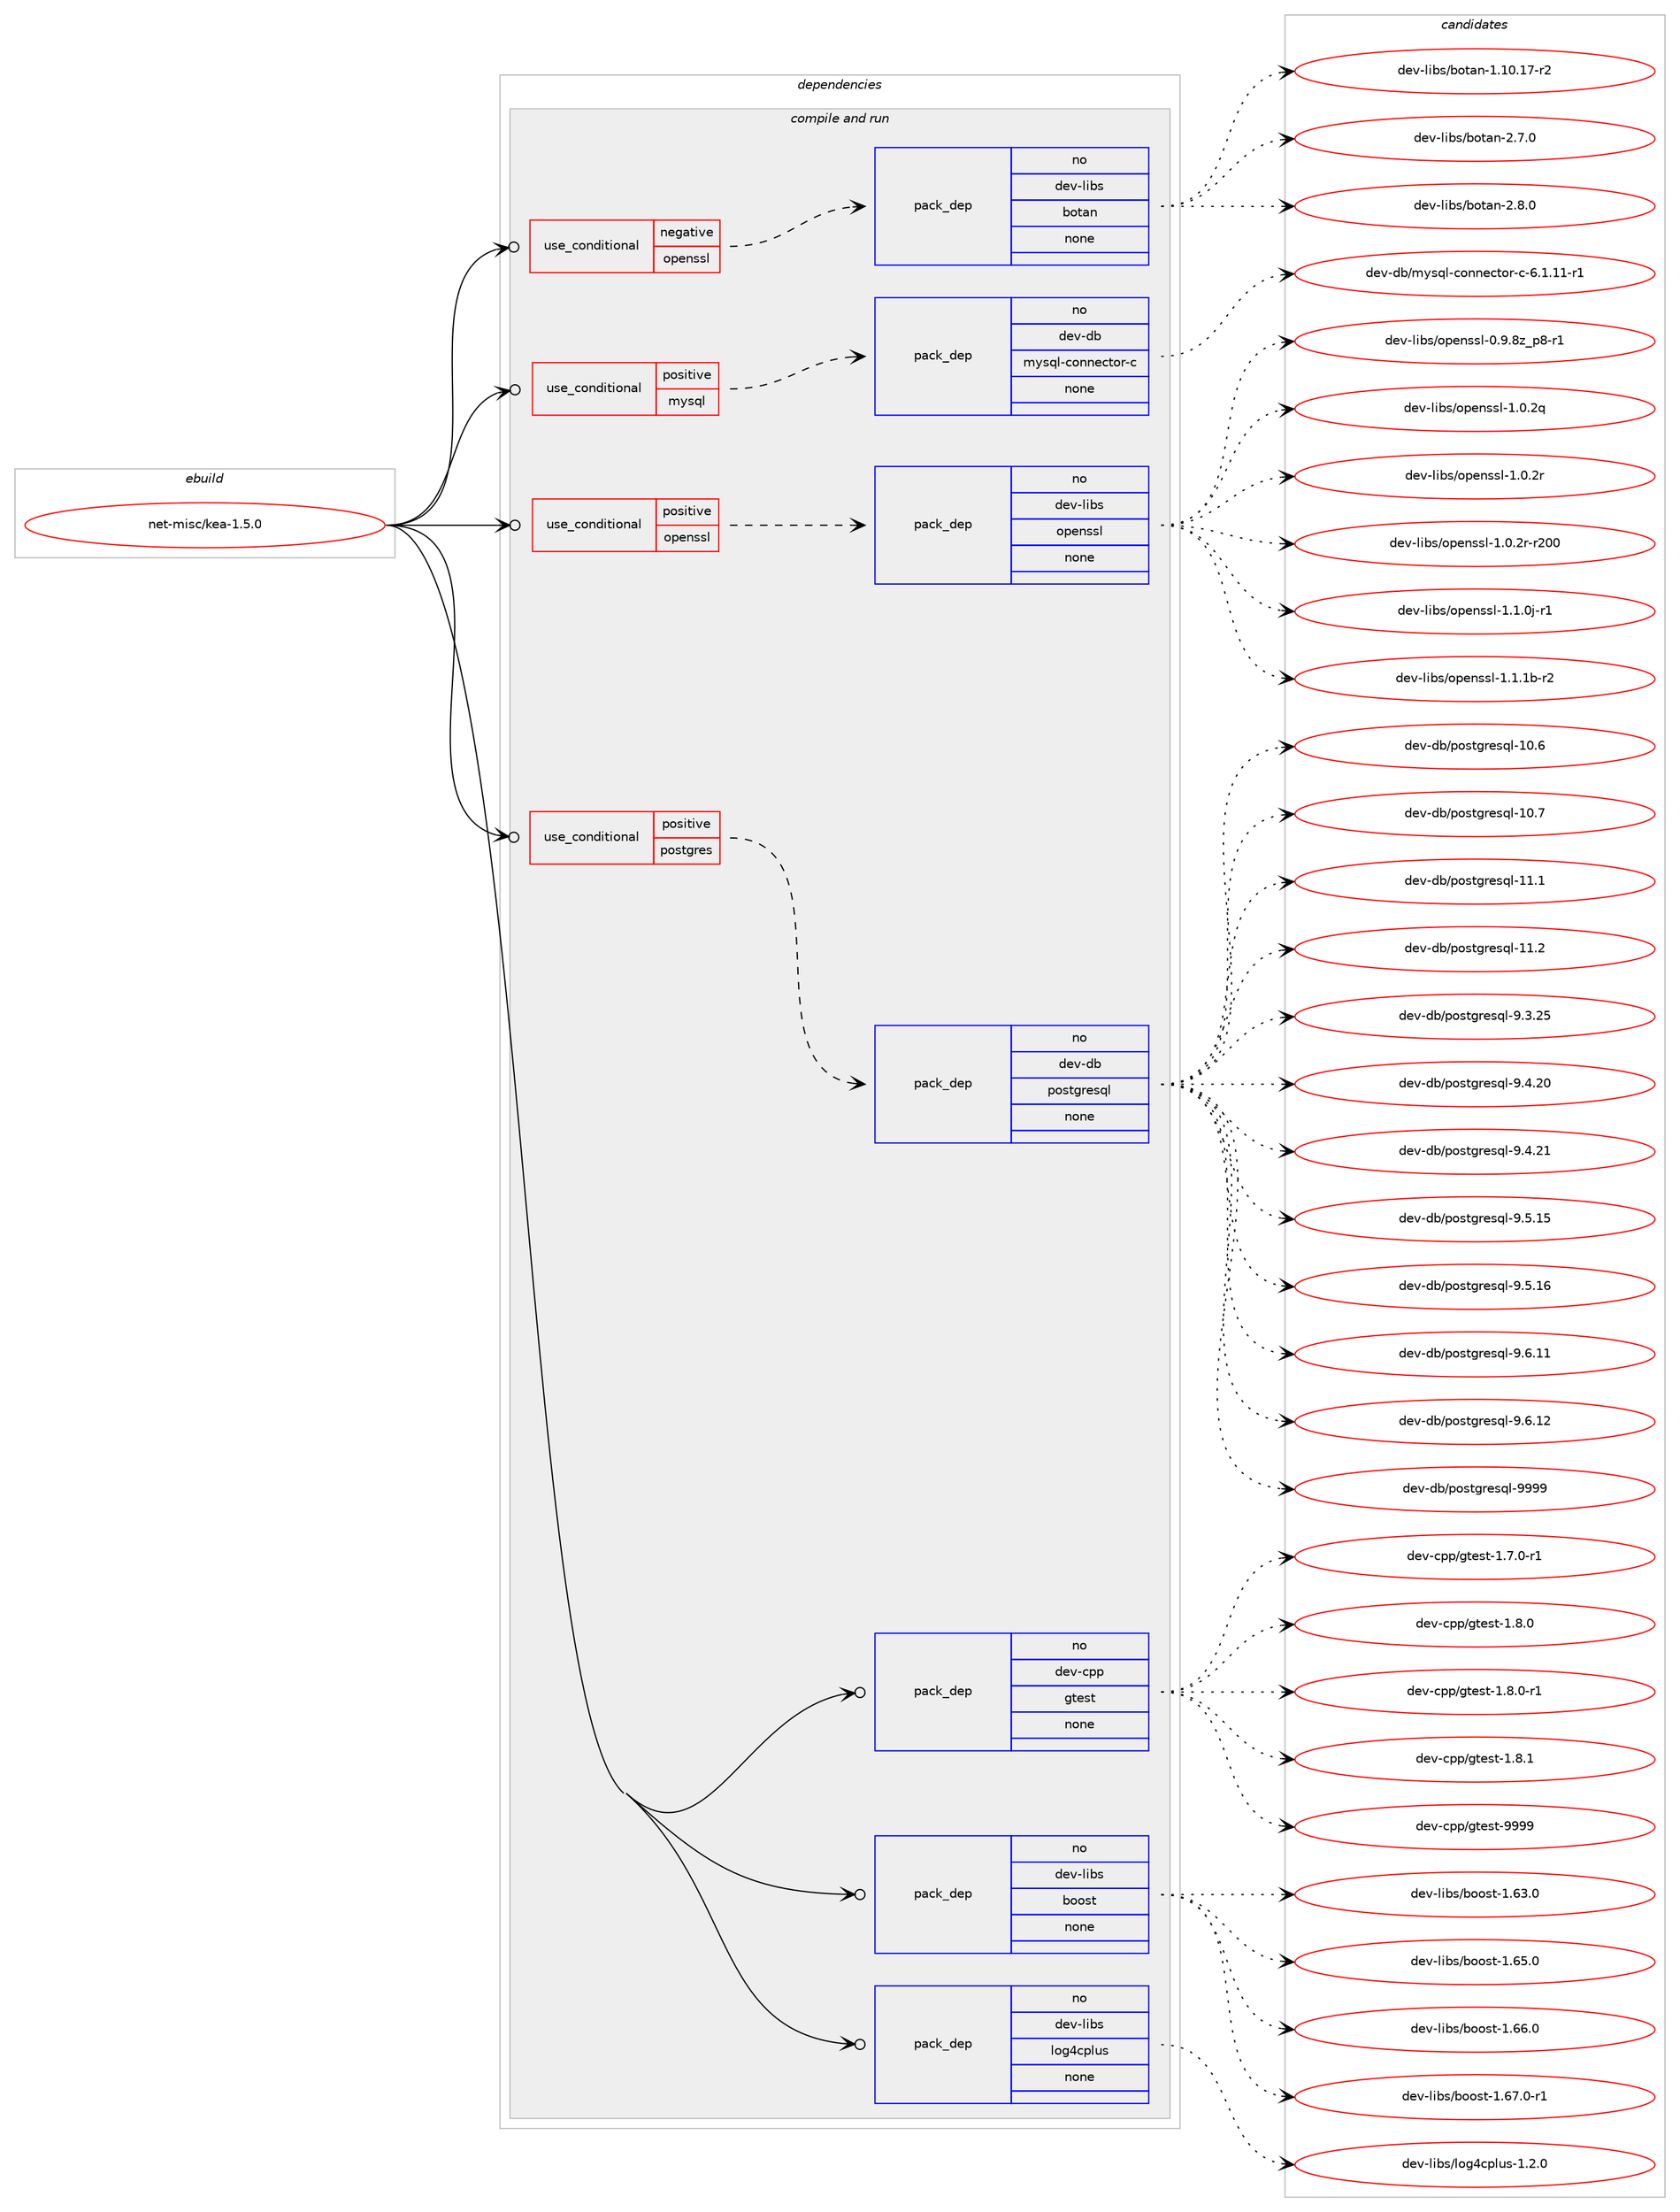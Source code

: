 digraph prolog {

# *************
# Graph options
# *************

newrank=true;
concentrate=true;
compound=true;
graph [rankdir=LR,fontname=Helvetica,fontsize=10,ranksep=1.5];#, ranksep=2.5, nodesep=0.2];
edge  [arrowhead=vee];
node  [fontname=Helvetica,fontsize=10];

# **********
# The ebuild
# **********

subgraph cluster_leftcol {
color=gray;
rank=same;
label=<<i>ebuild</i>>;
id [label="net-misc/kea-1.5.0", color=red, width=4, href="../net-misc/kea-1.5.0.svg"];
}

# ****************
# The dependencies
# ****************

subgraph cluster_midcol {
color=gray;
label=<<i>dependencies</i>>;
subgraph cluster_compile {
fillcolor="#eeeeee";
style=filled;
label=<<i>compile</i>>;
}
subgraph cluster_compileandrun {
fillcolor="#eeeeee";
style=filled;
label=<<i>compile and run</i>>;
subgraph cond448551 {
dependency1668673 [label=<<TABLE BORDER="0" CELLBORDER="1" CELLSPACING="0" CELLPADDING="4"><TR><TD ROWSPAN="3" CELLPADDING="10">use_conditional</TD></TR><TR><TD>negative</TD></TR><TR><TD>openssl</TD></TR></TABLE>>, shape=none, color=red];
subgraph pack1193000 {
dependency1668674 [label=<<TABLE BORDER="0" CELLBORDER="1" CELLSPACING="0" CELLPADDING="4" WIDTH="220"><TR><TD ROWSPAN="6" CELLPADDING="30">pack_dep</TD></TR><TR><TD WIDTH="110">no</TD></TR><TR><TD>dev-libs</TD></TR><TR><TD>botan</TD></TR><TR><TD>none</TD></TR><TR><TD></TD></TR></TABLE>>, shape=none, color=blue];
}
dependency1668673:e -> dependency1668674:w [weight=20,style="dashed",arrowhead="vee"];
}
id:e -> dependency1668673:w [weight=20,style="solid",arrowhead="odotvee"];
subgraph cond448552 {
dependency1668675 [label=<<TABLE BORDER="0" CELLBORDER="1" CELLSPACING="0" CELLPADDING="4"><TR><TD ROWSPAN="3" CELLPADDING="10">use_conditional</TD></TR><TR><TD>positive</TD></TR><TR><TD>mysql</TD></TR></TABLE>>, shape=none, color=red];
subgraph pack1193001 {
dependency1668676 [label=<<TABLE BORDER="0" CELLBORDER="1" CELLSPACING="0" CELLPADDING="4" WIDTH="220"><TR><TD ROWSPAN="6" CELLPADDING="30">pack_dep</TD></TR><TR><TD WIDTH="110">no</TD></TR><TR><TD>dev-db</TD></TR><TR><TD>mysql-connector-c</TD></TR><TR><TD>none</TD></TR><TR><TD></TD></TR></TABLE>>, shape=none, color=blue];
}
dependency1668675:e -> dependency1668676:w [weight=20,style="dashed",arrowhead="vee"];
}
id:e -> dependency1668675:w [weight=20,style="solid",arrowhead="odotvee"];
subgraph cond448553 {
dependency1668677 [label=<<TABLE BORDER="0" CELLBORDER="1" CELLSPACING="0" CELLPADDING="4"><TR><TD ROWSPAN="3" CELLPADDING="10">use_conditional</TD></TR><TR><TD>positive</TD></TR><TR><TD>openssl</TD></TR></TABLE>>, shape=none, color=red];
subgraph pack1193002 {
dependency1668678 [label=<<TABLE BORDER="0" CELLBORDER="1" CELLSPACING="0" CELLPADDING="4" WIDTH="220"><TR><TD ROWSPAN="6" CELLPADDING="30">pack_dep</TD></TR><TR><TD WIDTH="110">no</TD></TR><TR><TD>dev-libs</TD></TR><TR><TD>openssl</TD></TR><TR><TD>none</TD></TR><TR><TD></TD></TR></TABLE>>, shape=none, color=blue];
}
dependency1668677:e -> dependency1668678:w [weight=20,style="dashed",arrowhead="vee"];
}
id:e -> dependency1668677:w [weight=20,style="solid",arrowhead="odotvee"];
subgraph cond448554 {
dependency1668679 [label=<<TABLE BORDER="0" CELLBORDER="1" CELLSPACING="0" CELLPADDING="4"><TR><TD ROWSPAN="3" CELLPADDING="10">use_conditional</TD></TR><TR><TD>positive</TD></TR><TR><TD>postgres</TD></TR></TABLE>>, shape=none, color=red];
subgraph pack1193003 {
dependency1668680 [label=<<TABLE BORDER="0" CELLBORDER="1" CELLSPACING="0" CELLPADDING="4" WIDTH="220"><TR><TD ROWSPAN="6" CELLPADDING="30">pack_dep</TD></TR><TR><TD WIDTH="110">no</TD></TR><TR><TD>dev-db</TD></TR><TR><TD>postgresql</TD></TR><TR><TD>none</TD></TR><TR><TD></TD></TR></TABLE>>, shape=none, color=blue];
}
dependency1668679:e -> dependency1668680:w [weight=20,style="dashed",arrowhead="vee"];
}
id:e -> dependency1668679:w [weight=20,style="solid",arrowhead="odotvee"];
subgraph pack1193004 {
dependency1668681 [label=<<TABLE BORDER="0" CELLBORDER="1" CELLSPACING="0" CELLPADDING="4" WIDTH="220"><TR><TD ROWSPAN="6" CELLPADDING="30">pack_dep</TD></TR><TR><TD WIDTH="110">no</TD></TR><TR><TD>dev-cpp</TD></TR><TR><TD>gtest</TD></TR><TR><TD>none</TD></TR><TR><TD></TD></TR></TABLE>>, shape=none, color=blue];
}
id:e -> dependency1668681:w [weight=20,style="solid",arrowhead="odotvee"];
subgraph pack1193005 {
dependency1668682 [label=<<TABLE BORDER="0" CELLBORDER="1" CELLSPACING="0" CELLPADDING="4" WIDTH="220"><TR><TD ROWSPAN="6" CELLPADDING="30">pack_dep</TD></TR><TR><TD WIDTH="110">no</TD></TR><TR><TD>dev-libs</TD></TR><TR><TD>boost</TD></TR><TR><TD>none</TD></TR><TR><TD></TD></TR></TABLE>>, shape=none, color=blue];
}
id:e -> dependency1668682:w [weight=20,style="solid",arrowhead="odotvee"];
subgraph pack1193006 {
dependency1668683 [label=<<TABLE BORDER="0" CELLBORDER="1" CELLSPACING="0" CELLPADDING="4" WIDTH="220"><TR><TD ROWSPAN="6" CELLPADDING="30">pack_dep</TD></TR><TR><TD WIDTH="110">no</TD></TR><TR><TD>dev-libs</TD></TR><TR><TD>log4cplus</TD></TR><TR><TD>none</TD></TR><TR><TD></TD></TR></TABLE>>, shape=none, color=blue];
}
id:e -> dependency1668683:w [weight=20,style="solid",arrowhead="odotvee"];
}
subgraph cluster_run {
fillcolor="#eeeeee";
style=filled;
label=<<i>run</i>>;
}
}

# **************
# The candidates
# **************

subgraph cluster_choices {
rank=same;
color=gray;
label=<<i>candidates</i>>;

subgraph choice1193000 {
color=black;
nodesep=1;
choice100101118451081059811547981111169711045494649484649554511450 [label="dev-libs/botan-1.10.17-r2", color=red, width=4,href="../dev-libs/botan-1.10.17-r2.svg"];
choice1001011184510810598115479811111697110455046554648 [label="dev-libs/botan-2.7.0", color=red, width=4,href="../dev-libs/botan-2.7.0.svg"];
choice1001011184510810598115479811111697110455046564648 [label="dev-libs/botan-2.8.0", color=red, width=4,href="../dev-libs/botan-2.8.0.svg"];
dependency1668674:e -> choice100101118451081059811547981111169711045494649484649554511450:w [style=dotted,weight="100"];
dependency1668674:e -> choice1001011184510810598115479811111697110455046554648:w [style=dotted,weight="100"];
dependency1668674:e -> choice1001011184510810598115479811111697110455046564648:w [style=dotted,weight="100"];
}
subgraph choice1193001 {
color=black;
nodesep=1;
choice1001011184510098471091211151131084599111110110101991161111144599455446494649494511449 [label="dev-db/mysql-connector-c-6.1.11-r1", color=red, width=4,href="../dev-db/mysql-connector-c-6.1.11-r1.svg"];
dependency1668676:e -> choice1001011184510098471091211151131084599111110110101991161111144599455446494649494511449:w [style=dotted,weight="100"];
}
subgraph choice1193002 {
color=black;
nodesep=1;
choice10010111845108105981154711111210111011511510845484657465612295112564511449 [label="dev-libs/openssl-0.9.8z_p8-r1", color=red, width=4,href="../dev-libs/openssl-0.9.8z_p8-r1.svg"];
choice100101118451081059811547111112101110115115108454946484650113 [label="dev-libs/openssl-1.0.2q", color=red, width=4,href="../dev-libs/openssl-1.0.2q.svg"];
choice100101118451081059811547111112101110115115108454946484650114 [label="dev-libs/openssl-1.0.2r", color=red, width=4,href="../dev-libs/openssl-1.0.2r.svg"];
choice10010111845108105981154711111210111011511510845494648465011445114504848 [label="dev-libs/openssl-1.0.2r-r200", color=red, width=4,href="../dev-libs/openssl-1.0.2r-r200.svg"];
choice1001011184510810598115471111121011101151151084549464946481064511449 [label="dev-libs/openssl-1.1.0j-r1", color=red, width=4,href="../dev-libs/openssl-1.1.0j-r1.svg"];
choice100101118451081059811547111112101110115115108454946494649984511450 [label="dev-libs/openssl-1.1.1b-r2", color=red, width=4,href="../dev-libs/openssl-1.1.1b-r2.svg"];
dependency1668678:e -> choice10010111845108105981154711111210111011511510845484657465612295112564511449:w [style=dotted,weight="100"];
dependency1668678:e -> choice100101118451081059811547111112101110115115108454946484650113:w [style=dotted,weight="100"];
dependency1668678:e -> choice100101118451081059811547111112101110115115108454946484650114:w [style=dotted,weight="100"];
dependency1668678:e -> choice10010111845108105981154711111210111011511510845494648465011445114504848:w [style=dotted,weight="100"];
dependency1668678:e -> choice1001011184510810598115471111121011101151151084549464946481064511449:w [style=dotted,weight="100"];
dependency1668678:e -> choice100101118451081059811547111112101110115115108454946494649984511450:w [style=dotted,weight="100"];
}
subgraph choice1193003 {
color=black;
nodesep=1;
choice1001011184510098471121111151161031141011151131084549484654 [label="dev-db/postgresql-10.6", color=red, width=4,href="../dev-db/postgresql-10.6.svg"];
choice1001011184510098471121111151161031141011151131084549484655 [label="dev-db/postgresql-10.7", color=red, width=4,href="../dev-db/postgresql-10.7.svg"];
choice1001011184510098471121111151161031141011151131084549494649 [label="dev-db/postgresql-11.1", color=red, width=4,href="../dev-db/postgresql-11.1.svg"];
choice1001011184510098471121111151161031141011151131084549494650 [label="dev-db/postgresql-11.2", color=red, width=4,href="../dev-db/postgresql-11.2.svg"];
choice10010111845100984711211111511610311410111511310845574651465053 [label="dev-db/postgresql-9.3.25", color=red, width=4,href="../dev-db/postgresql-9.3.25.svg"];
choice10010111845100984711211111511610311410111511310845574652465048 [label="dev-db/postgresql-9.4.20", color=red, width=4,href="../dev-db/postgresql-9.4.20.svg"];
choice10010111845100984711211111511610311410111511310845574652465049 [label="dev-db/postgresql-9.4.21", color=red, width=4,href="../dev-db/postgresql-9.4.21.svg"];
choice10010111845100984711211111511610311410111511310845574653464953 [label="dev-db/postgresql-9.5.15", color=red, width=4,href="../dev-db/postgresql-9.5.15.svg"];
choice10010111845100984711211111511610311410111511310845574653464954 [label="dev-db/postgresql-9.5.16", color=red, width=4,href="../dev-db/postgresql-9.5.16.svg"];
choice10010111845100984711211111511610311410111511310845574654464949 [label="dev-db/postgresql-9.6.11", color=red, width=4,href="../dev-db/postgresql-9.6.11.svg"];
choice10010111845100984711211111511610311410111511310845574654464950 [label="dev-db/postgresql-9.6.12", color=red, width=4,href="../dev-db/postgresql-9.6.12.svg"];
choice1001011184510098471121111151161031141011151131084557575757 [label="dev-db/postgresql-9999", color=red, width=4,href="../dev-db/postgresql-9999.svg"];
dependency1668680:e -> choice1001011184510098471121111151161031141011151131084549484654:w [style=dotted,weight="100"];
dependency1668680:e -> choice1001011184510098471121111151161031141011151131084549484655:w [style=dotted,weight="100"];
dependency1668680:e -> choice1001011184510098471121111151161031141011151131084549494649:w [style=dotted,weight="100"];
dependency1668680:e -> choice1001011184510098471121111151161031141011151131084549494650:w [style=dotted,weight="100"];
dependency1668680:e -> choice10010111845100984711211111511610311410111511310845574651465053:w [style=dotted,weight="100"];
dependency1668680:e -> choice10010111845100984711211111511610311410111511310845574652465048:w [style=dotted,weight="100"];
dependency1668680:e -> choice10010111845100984711211111511610311410111511310845574652465049:w [style=dotted,weight="100"];
dependency1668680:e -> choice10010111845100984711211111511610311410111511310845574653464953:w [style=dotted,weight="100"];
dependency1668680:e -> choice10010111845100984711211111511610311410111511310845574653464954:w [style=dotted,weight="100"];
dependency1668680:e -> choice10010111845100984711211111511610311410111511310845574654464949:w [style=dotted,weight="100"];
dependency1668680:e -> choice10010111845100984711211111511610311410111511310845574654464950:w [style=dotted,weight="100"];
dependency1668680:e -> choice1001011184510098471121111151161031141011151131084557575757:w [style=dotted,weight="100"];
}
subgraph choice1193004 {
color=black;
nodesep=1;
choice1001011184599112112471031161011151164549465546484511449 [label="dev-cpp/gtest-1.7.0-r1", color=red, width=4,href="../dev-cpp/gtest-1.7.0-r1.svg"];
choice100101118459911211247103116101115116454946564648 [label="dev-cpp/gtest-1.8.0", color=red, width=4,href="../dev-cpp/gtest-1.8.0.svg"];
choice1001011184599112112471031161011151164549465646484511449 [label="dev-cpp/gtest-1.8.0-r1", color=red, width=4,href="../dev-cpp/gtest-1.8.0-r1.svg"];
choice100101118459911211247103116101115116454946564649 [label="dev-cpp/gtest-1.8.1", color=red, width=4,href="../dev-cpp/gtest-1.8.1.svg"];
choice1001011184599112112471031161011151164557575757 [label="dev-cpp/gtest-9999", color=red, width=4,href="../dev-cpp/gtest-9999.svg"];
dependency1668681:e -> choice1001011184599112112471031161011151164549465546484511449:w [style=dotted,weight="100"];
dependency1668681:e -> choice100101118459911211247103116101115116454946564648:w [style=dotted,weight="100"];
dependency1668681:e -> choice1001011184599112112471031161011151164549465646484511449:w [style=dotted,weight="100"];
dependency1668681:e -> choice100101118459911211247103116101115116454946564649:w [style=dotted,weight="100"];
dependency1668681:e -> choice1001011184599112112471031161011151164557575757:w [style=dotted,weight="100"];
}
subgraph choice1193005 {
color=black;
nodesep=1;
choice1001011184510810598115479811111111511645494654514648 [label="dev-libs/boost-1.63.0", color=red, width=4,href="../dev-libs/boost-1.63.0.svg"];
choice1001011184510810598115479811111111511645494654534648 [label="dev-libs/boost-1.65.0", color=red, width=4,href="../dev-libs/boost-1.65.0.svg"];
choice1001011184510810598115479811111111511645494654544648 [label="dev-libs/boost-1.66.0", color=red, width=4,href="../dev-libs/boost-1.66.0.svg"];
choice10010111845108105981154798111111115116454946545546484511449 [label="dev-libs/boost-1.67.0-r1", color=red, width=4,href="../dev-libs/boost-1.67.0-r1.svg"];
dependency1668682:e -> choice1001011184510810598115479811111111511645494654514648:w [style=dotted,weight="100"];
dependency1668682:e -> choice1001011184510810598115479811111111511645494654534648:w [style=dotted,weight="100"];
dependency1668682:e -> choice1001011184510810598115479811111111511645494654544648:w [style=dotted,weight="100"];
dependency1668682:e -> choice10010111845108105981154798111111115116454946545546484511449:w [style=dotted,weight="100"];
}
subgraph choice1193006 {
color=black;
nodesep=1;
choice1001011184510810598115471081111035299112108117115454946504648 [label="dev-libs/log4cplus-1.2.0", color=red, width=4,href="../dev-libs/log4cplus-1.2.0.svg"];
dependency1668683:e -> choice1001011184510810598115471081111035299112108117115454946504648:w [style=dotted,weight="100"];
}
}

}
